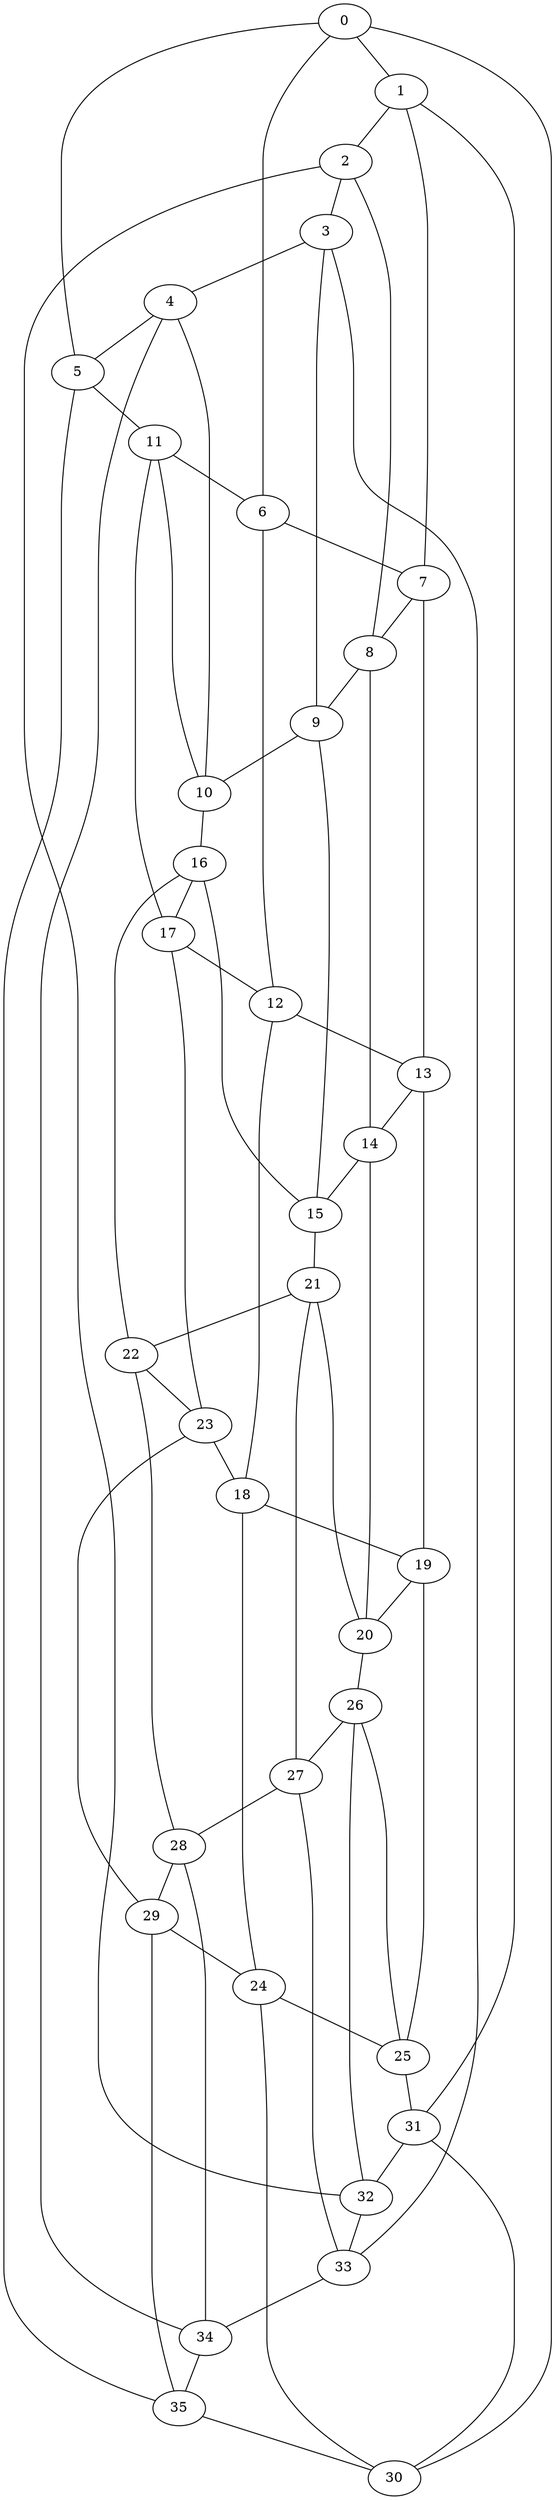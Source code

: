 graph torus_6_6 {
    edge[weight=8500]
    node[pipeline_stage_delay=1]
    
    // Horizontal edges (rows)
    0--1--2--3--4--5--0
    6--7--8--9--10--11--6
    12--13--14--15--16--17--12
    18--19--20--21--22--23--18
    24--25--26--27--28--29--24
    30--31--32--33--34--35--30

    // Vertical edges (columns)
    0--6--12--18--24--30--0
    1--7--13--19--25--31--1
    2--8--14--20--26--32--2
    3--9--15--21--27--33--3
    4--10--16--22--28--34--4
    5--11--17--23--29--35--5
}

